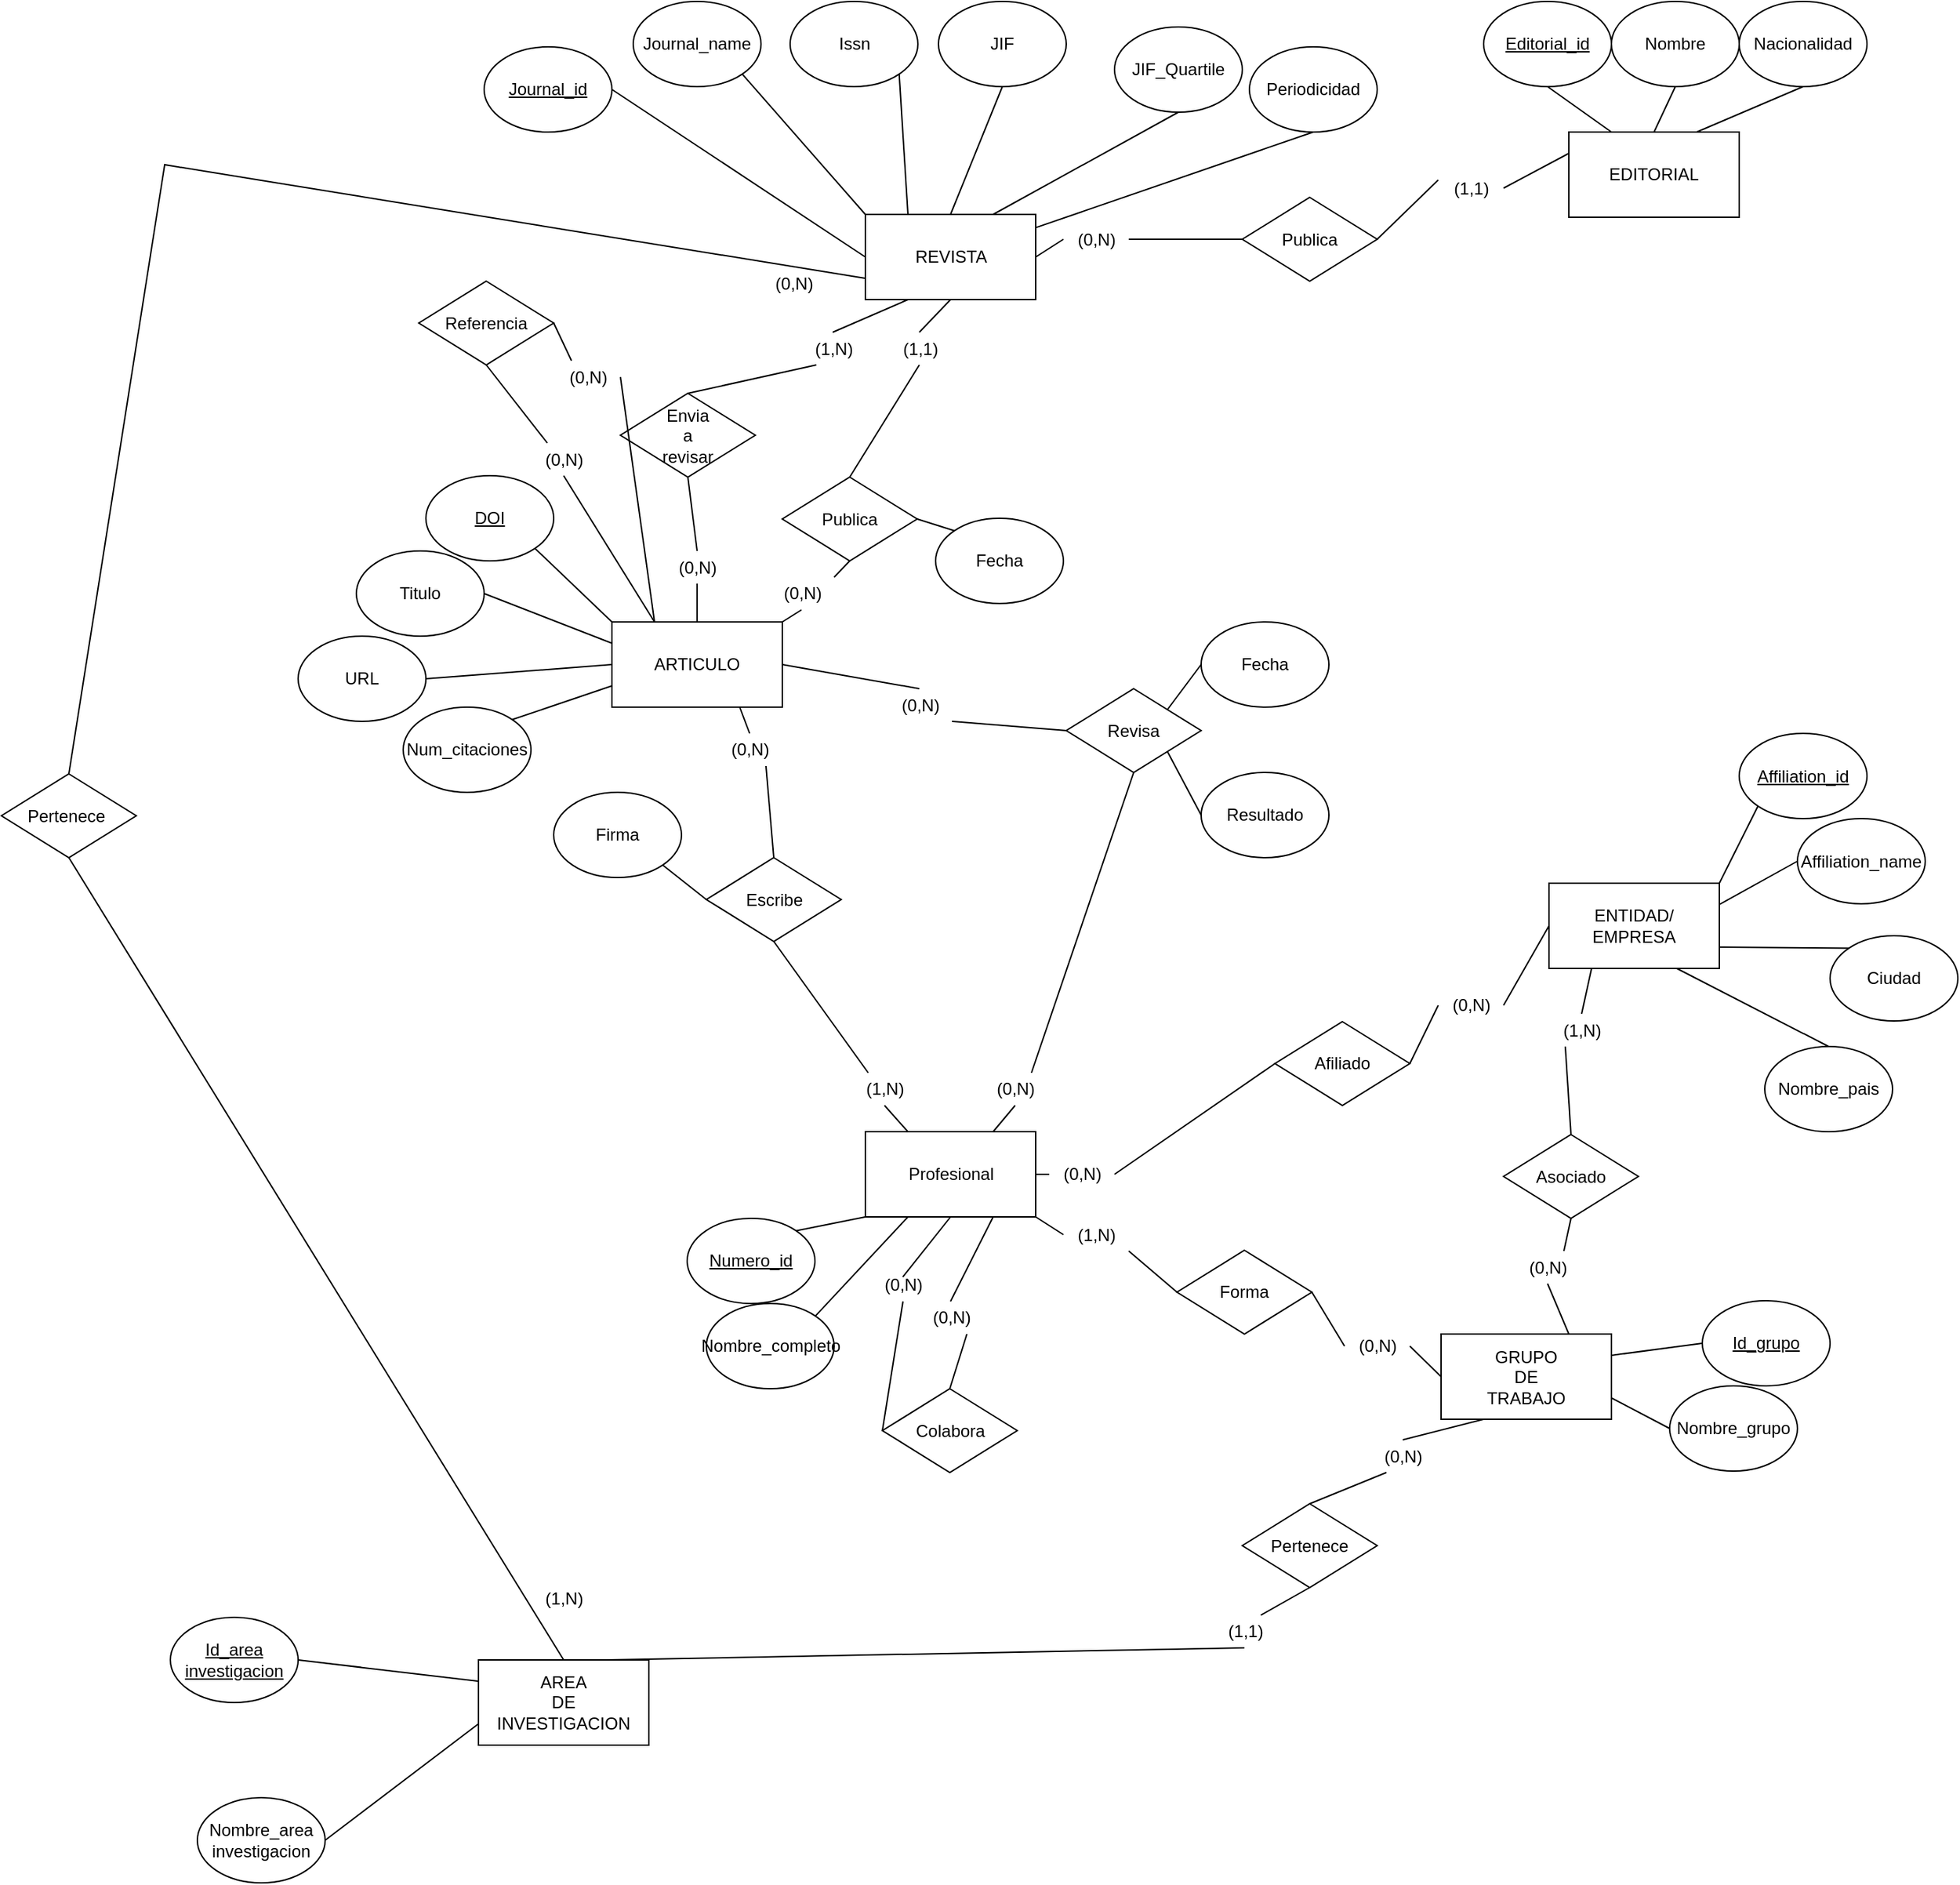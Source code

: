 <mxfile version="22.1.7" type="device">
  <diagram name="Página-1" id="7NlkLsYGBmGEVTcJpNuT">
    <mxGraphModel dx="3212" dy="530" grid="1" gridSize="23" guides="1" tooltips="1" connect="1" arrows="1" fold="1" page="1" pageScale="1" pageWidth="1654" pageHeight="2336" math="0" shadow="0">
      <root>
        <mxCell id="0" />
        <mxCell id="1" parent="0" />
        <mxCell id="UdZALFYiDm3CSpTtc3wn-1" value="EDITORIAL" style="rounded=0;whiteSpace=wrap;html=1;" parent="1" vertex="1">
          <mxGeometry x="621" y="92" width="120" height="60" as="geometry" />
        </mxCell>
        <mxCell id="UdZALFYiDm3CSpTtc3wn-3" value="Nombre" style="ellipse;whiteSpace=wrap;html=1;" parent="1" vertex="1">
          <mxGeometry x="651" width="90" height="60" as="geometry" />
        </mxCell>
        <mxCell id="UdZALFYiDm3CSpTtc3wn-4" value="Nacionalidad" style="ellipse;whiteSpace=wrap;html=1;" parent="1" vertex="1">
          <mxGeometry x="741" width="90" height="60" as="geometry" />
        </mxCell>
        <mxCell id="UdZALFYiDm3CSpTtc3wn-5" value="REVISTA" style="rounded=0;whiteSpace=wrap;html=1;" parent="1" vertex="1">
          <mxGeometry x="125.5" y="150" width="120" height="60" as="geometry" />
        </mxCell>
        <mxCell id="UdZALFYiDm3CSpTtc3wn-7" value="&lt;u&gt;Journal_id&lt;/u&gt;" style="ellipse;whiteSpace=wrap;html=1;" parent="1" vertex="1">
          <mxGeometry x="-143" y="32" width="90" height="60" as="geometry" />
        </mxCell>
        <mxCell id="UdZALFYiDm3CSpTtc3wn-9" value="Editorial_id" style="ellipse;whiteSpace=wrap;html=1;fontStyle=4" parent="1" vertex="1">
          <mxGeometry x="561" width="90" height="60" as="geometry" />
        </mxCell>
        <mxCell id="UdZALFYiDm3CSpTtc3wn-13" value="Journal_name" style="ellipse;whiteSpace=wrap;html=1;" parent="1" vertex="1">
          <mxGeometry x="-38" width="90" height="60" as="geometry" />
        </mxCell>
        <mxCell id="UdZALFYiDm3CSpTtc3wn-14" value="Issn" style="ellipse;whiteSpace=wrap;html=1;" parent="1" vertex="1">
          <mxGeometry x="72.5" width="90" height="60" as="geometry" />
        </mxCell>
        <mxCell id="UdZALFYiDm3CSpTtc3wn-15" value="JIF" style="ellipse;whiteSpace=wrap;html=1;" parent="1" vertex="1">
          <mxGeometry x="177" width="90" height="60" as="geometry" />
        </mxCell>
        <mxCell id="UdZALFYiDm3CSpTtc3wn-19" value="JIF_Quartile" style="ellipse;whiteSpace=wrap;html=1;" parent="1" vertex="1">
          <mxGeometry x="301" y="18" width="90" height="60" as="geometry" />
        </mxCell>
        <mxCell id="UdZALFYiDm3CSpTtc3wn-24" value="Profesional" style="rounded=0;whiteSpace=wrap;html=1;" parent="1" vertex="1">
          <mxGeometry x="125.5" y="796" width="120" height="60" as="geometry" />
        </mxCell>
        <mxCell id="UdZALFYiDm3CSpTtc3wn-25" value="&lt;u&gt;Numero_id&lt;/u&gt;" style="ellipse;whiteSpace=wrap;html=1;" parent="1" vertex="1">
          <mxGeometry y="857" width="90" height="60" as="geometry" />
        </mxCell>
        <mxCell id="UdZALFYiDm3CSpTtc3wn-26" value="Nombre_completo" style="ellipse;whiteSpace=wrap;html=1;" parent="1" vertex="1">
          <mxGeometry x="13.5" y="917" width="90" height="60" as="geometry" />
        </mxCell>
        <mxCell id="UdZALFYiDm3CSpTtc3wn-29" value="Envia&lt;br&gt;a&lt;br&gt;revisar" style="rhombus;whiteSpace=wrap;html=1;" parent="1" vertex="1">
          <mxGeometry x="-47" y="276" width="95" height="59" as="geometry" />
        </mxCell>
        <mxCell id="UdZALFYiDm3CSpTtc3wn-32" value="Revisa" style="rhombus;whiteSpace=wrap;html=1;" parent="1" vertex="1">
          <mxGeometry x="267" y="484" width="95" height="59" as="geometry" />
        </mxCell>
        <mxCell id="UdZALFYiDm3CSpTtc3wn-51" value="" style="endArrow=none;html=1;rounded=0;entryX=0;entryY=0.5;entryDx=0;entryDy=0;exitX=1;exitY=0.5;exitDx=0;exitDy=0;" parent="1" source="UdZALFYiDm3CSpTtc3wn-7" target="UdZALFYiDm3CSpTtc3wn-5" edge="1">
          <mxGeometry width="50" height="50" relative="1" as="geometry">
            <mxPoint x="391" y="257" as="sourcePoint" />
            <mxPoint x="441" y="207" as="targetPoint" />
          </mxGeometry>
        </mxCell>
        <mxCell id="UdZALFYiDm3CSpTtc3wn-52" value="" style="endArrow=none;html=1;rounded=0;entryX=0;entryY=0;entryDx=0;entryDy=0;exitX=1;exitY=1;exitDx=0;exitDy=0;" parent="1" source="UdZALFYiDm3CSpTtc3wn-13" target="UdZALFYiDm3CSpTtc3wn-5" edge="1">
          <mxGeometry width="50" height="50" relative="1" as="geometry">
            <mxPoint x="391" y="257" as="sourcePoint" />
            <mxPoint x="441" y="207" as="targetPoint" />
          </mxGeometry>
        </mxCell>
        <mxCell id="UdZALFYiDm3CSpTtc3wn-53" value="" style="endArrow=none;html=1;rounded=0;entryX=0.25;entryY=0;entryDx=0;entryDy=0;exitX=1;exitY=1;exitDx=0;exitDy=0;" parent="1" source="UdZALFYiDm3CSpTtc3wn-14" target="UdZALFYiDm3CSpTtc3wn-5" edge="1">
          <mxGeometry width="50" height="50" relative="1" as="geometry">
            <mxPoint x="391" y="257" as="sourcePoint" />
            <mxPoint x="441" y="207" as="targetPoint" />
          </mxGeometry>
        </mxCell>
        <mxCell id="UdZALFYiDm3CSpTtc3wn-54" value="" style="endArrow=none;html=1;rounded=0;entryX=0.5;entryY=0;entryDx=0;entryDy=0;exitX=0.5;exitY=1;exitDx=0;exitDy=0;" parent="1" source="UdZALFYiDm3CSpTtc3wn-15" target="UdZALFYiDm3CSpTtc3wn-5" edge="1">
          <mxGeometry width="50" height="50" relative="1" as="geometry">
            <mxPoint x="391" y="257" as="sourcePoint" />
            <mxPoint x="441" y="207" as="targetPoint" />
          </mxGeometry>
        </mxCell>
        <mxCell id="UdZALFYiDm3CSpTtc3wn-55" value="" style="endArrow=none;html=1;rounded=0;entryX=0.75;entryY=0;entryDx=0;entryDy=0;exitX=0.5;exitY=1;exitDx=0;exitDy=0;" parent="1" source="UdZALFYiDm3CSpTtc3wn-19" target="UdZALFYiDm3CSpTtc3wn-5" edge="1">
          <mxGeometry width="50" height="50" relative="1" as="geometry">
            <mxPoint x="391" y="257" as="sourcePoint" />
            <mxPoint x="441" y="207" as="targetPoint" />
          </mxGeometry>
        </mxCell>
        <mxCell id="UdZALFYiDm3CSpTtc3wn-60" value="" style="endArrow=none;html=1;rounded=0;entryX=0.25;entryY=0;entryDx=0;entryDy=0;exitX=0.5;exitY=1;exitDx=0;exitDy=0;" parent="1" source="UdZALFYiDm3CSpTtc3wn-9" target="UdZALFYiDm3CSpTtc3wn-1" edge="1">
          <mxGeometry width="50" height="50" relative="1" as="geometry">
            <mxPoint x="391" y="165" as="sourcePoint" />
            <mxPoint x="441" y="115" as="targetPoint" />
          </mxGeometry>
        </mxCell>
        <mxCell id="UdZALFYiDm3CSpTtc3wn-61" value="" style="endArrow=none;html=1;rounded=0;entryX=0.5;entryY=0;entryDx=0;entryDy=0;exitX=0.5;exitY=1;exitDx=0;exitDy=0;" parent="1" source="UdZALFYiDm3CSpTtc3wn-3" target="UdZALFYiDm3CSpTtc3wn-1" edge="1">
          <mxGeometry width="50" height="50" relative="1" as="geometry">
            <mxPoint x="391" y="165" as="sourcePoint" />
            <mxPoint x="441" y="115" as="targetPoint" />
          </mxGeometry>
        </mxCell>
        <mxCell id="UdZALFYiDm3CSpTtc3wn-62" value="" style="endArrow=none;html=1;rounded=0;exitX=0.75;exitY=0;exitDx=0;exitDy=0;entryX=0.5;entryY=1;entryDx=0;entryDy=0;" parent="1" source="UdZALFYiDm3CSpTtc3wn-1" target="UdZALFYiDm3CSpTtc3wn-4" edge="1">
          <mxGeometry width="50" height="50" relative="1" as="geometry">
            <mxPoint x="391" y="165" as="sourcePoint" />
            <mxPoint x="441" y="115" as="targetPoint" />
          </mxGeometry>
        </mxCell>
        <mxCell id="UdZALFYiDm3CSpTtc3wn-63" value="Fecha" style="ellipse;whiteSpace=wrap;html=1;" parent="1" vertex="1">
          <mxGeometry x="362" y="437" width="90" height="60" as="geometry" />
        </mxCell>
        <mxCell id="qbTb_Z5Q4azCkF3Y9lIU-1" value="Publica" style="rhombus;whiteSpace=wrap;html=1;" parent="1" vertex="1">
          <mxGeometry x="391" y="138" width="95" height="59" as="geometry" />
        </mxCell>
        <mxCell id="qbTb_Z5Q4azCkF3Y9lIU-2" value="" style="endArrow=none;html=1;rounded=0;entryX=1;entryY=0.5;entryDx=0;entryDy=0;exitX=0;exitY=0.25;exitDx=0;exitDy=0;" parent="1" source="qbTb_Z5Q4azCkF3Y9lIU-6" target="qbTb_Z5Q4azCkF3Y9lIU-1" edge="1">
          <mxGeometry width="50" height="50" relative="1" as="geometry">
            <mxPoint x="552" y="326" as="sourcePoint" />
            <mxPoint x="602" y="276" as="targetPoint" />
          </mxGeometry>
        </mxCell>
        <mxCell id="qbTb_Z5Q4azCkF3Y9lIU-3" value="" style="endArrow=none;html=1;rounded=0;entryX=1;entryY=0.5;entryDx=0;entryDy=0;exitX=0;exitY=0.5;exitDx=0;exitDy=0;" parent="1" source="qbTb_Z5Q4azCkF3Y9lIU-7" target="UdZALFYiDm3CSpTtc3wn-5" edge="1">
          <mxGeometry width="50" height="50" relative="1" as="geometry">
            <mxPoint x="552" y="326" as="sourcePoint" />
            <mxPoint x="602" y="276" as="targetPoint" />
          </mxGeometry>
        </mxCell>
        <mxCell id="qbTb_Z5Q4azCkF3Y9lIU-4" value="Periodicidad" style="ellipse;whiteSpace=wrap;html=1;" parent="1" vertex="1">
          <mxGeometry x="396" y="32" width="90" height="60" as="geometry" />
        </mxCell>
        <mxCell id="qbTb_Z5Q4azCkF3Y9lIU-5" value="" style="endArrow=none;html=1;rounded=0;exitX=0.5;exitY=1;exitDx=0;exitDy=0;" parent="1" source="qbTb_Z5Q4azCkF3Y9lIU-4" target="UdZALFYiDm3CSpTtc3wn-5" edge="1">
          <mxGeometry width="50" height="50" relative="1" as="geometry">
            <mxPoint x="552" y="326" as="sourcePoint" />
            <mxPoint x="602" y="276" as="targetPoint" />
          </mxGeometry>
        </mxCell>
        <mxCell id="qbTb_Z5Q4azCkF3Y9lIU-8" value="" style="endArrow=none;html=1;rounded=0;entryX=1;entryY=0;entryDx=0;entryDy=0;exitX=0;exitY=0.5;exitDx=0;exitDy=0;" parent="1" source="UdZALFYiDm3CSpTtc3wn-63" target="UdZALFYiDm3CSpTtc3wn-32" edge="1">
          <mxGeometry width="50" height="50" relative="1" as="geometry">
            <mxPoint x="552" y="326" as="sourcePoint" />
            <mxPoint x="602" y="276" as="targetPoint" />
          </mxGeometry>
        </mxCell>
        <mxCell id="qbTb_Z5Q4azCkF3Y9lIU-9" value="Resultado" style="ellipse;whiteSpace=wrap;html=1;" parent="1" vertex="1">
          <mxGeometry x="362" y="543" width="90" height="60" as="geometry" />
        </mxCell>
        <mxCell id="qbTb_Z5Q4azCkF3Y9lIU-10" value="" style="endArrow=none;html=1;rounded=0;entryX=1;entryY=1;entryDx=0;entryDy=0;exitX=0;exitY=0.5;exitDx=0;exitDy=0;" parent="1" source="qbTb_Z5Q4azCkF3Y9lIU-9" target="UdZALFYiDm3CSpTtc3wn-32" edge="1">
          <mxGeometry width="50" height="50" relative="1" as="geometry">
            <mxPoint x="552" y="326" as="sourcePoint" />
            <mxPoint x="602" y="276" as="targetPoint" />
          </mxGeometry>
        </mxCell>
        <mxCell id="qbTb_Z5Q4azCkF3Y9lIU-11" value="ENTIDAD/&lt;br&gt;EMPRESA" style="rounded=0;whiteSpace=wrap;html=1;" parent="1" vertex="1">
          <mxGeometry x="607" y="621" width="120" height="60" as="geometry" />
        </mxCell>
        <mxCell id="qbTb_Z5Q4azCkF3Y9lIU-12" value="Afiliado" style="rhombus;whiteSpace=wrap;html=1;" parent="1" vertex="1">
          <mxGeometry x="414" y="718.5" width="95" height="59" as="geometry" />
        </mxCell>
        <mxCell id="qbTb_Z5Q4azCkF3Y9lIU-17" value="&lt;u&gt;Affiliation_id&lt;/u&gt;" style="ellipse;whiteSpace=wrap;html=1;" parent="1" vertex="1">
          <mxGeometry x="741" y="515.5" width="90" height="60" as="geometry" />
        </mxCell>
        <mxCell id="qbTb_Z5Q4azCkF3Y9lIU-18" value="Affiliation_name" style="ellipse;whiteSpace=wrap;html=1;" parent="1" vertex="1">
          <mxGeometry x="782" y="575.5" width="90" height="60" as="geometry" />
        </mxCell>
        <mxCell id="qbTb_Z5Q4azCkF3Y9lIU-19" value="Ciudad" style="ellipse;whiteSpace=wrap;html=1;" parent="1" vertex="1">
          <mxGeometry x="805" y="658" width="90" height="60" as="geometry" />
        </mxCell>
        <mxCell id="qbTb_Z5Q4azCkF3Y9lIU-20" value="Nombre_pais" style="ellipse;whiteSpace=wrap;html=1;" parent="1" vertex="1">
          <mxGeometry x="759" y="736" width="90" height="60" as="geometry" />
        </mxCell>
        <mxCell id="qbTb_Z5Q4azCkF3Y9lIU-25" value="" style="endArrow=none;html=1;rounded=0;entryX=0;entryY=1;entryDx=0;entryDy=0;exitX=1;exitY=0;exitDx=0;exitDy=0;" parent="1" source="qbTb_Z5Q4azCkF3Y9lIU-11" target="qbTb_Z5Q4azCkF3Y9lIU-17" edge="1">
          <mxGeometry width="50" height="50" relative="1" as="geometry">
            <mxPoint x="552" y="717" as="sourcePoint" />
            <mxPoint x="602" y="667" as="targetPoint" />
          </mxGeometry>
        </mxCell>
        <mxCell id="qbTb_Z5Q4azCkF3Y9lIU-26" value="" style="endArrow=none;html=1;rounded=0;entryX=0;entryY=0.5;entryDx=0;entryDy=0;exitX=1;exitY=0.25;exitDx=0;exitDy=0;" parent="1" source="qbTb_Z5Q4azCkF3Y9lIU-11" target="qbTb_Z5Q4azCkF3Y9lIU-18" edge="1">
          <mxGeometry width="50" height="50" relative="1" as="geometry">
            <mxPoint x="552" y="717" as="sourcePoint" />
            <mxPoint x="602" y="667" as="targetPoint" />
          </mxGeometry>
        </mxCell>
        <mxCell id="qbTb_Z5Q4azCkF3Y9lIU-27" value="" style="endArrow=none;html=1;rounded=0;entryX=0;entryY=0;entryDx=0;entryDy=0;exitX=1;exitY=0.75;exitDx=0;exitDy=0;" parent="1" source="qbTb_Z5Q4azCkF3Y9lIU-11" target="qbTb_Z5Q4azCkF3Y9lIU-19" edge="1">
          <mxGeometry width="50" height="50" relative="1" as="geometry">
            <mxPoint x="552" y="717" as="sourcePoint" />
            <mxPoint x="602" y="667" as="targetPoint" />
          </mxGeometry>
        </mxCell>
        <mxCell id="qbTb_Z5Q4azCkF3Y9lIU-28" value="" style="endArrow=none;html=1;rounded=0;entryX=0.5;entryY=0;entryDx=0;entryDy=0;exitX=0.75;exitY=1;exitDx=0;exitDy=0;" parent="1" source="qbTb_Z5Q4azCkF3Y9lIU-11" target="qbTb_Z5Q4azCkF3Y9lIU-20" edge="1">
          <mxGeometry width="50" height="50" relative="1" as="geometry">
            <mxPoint x="552" y="717" as="sourcePoint" />
            <mxPoint x="602" y="667" as="targetPoint" />
          </mxGeometry>
        </mxCell>
        <mxCell id="qbTb_Z5Q4azCkF3Y9lIU-29" value="" style="endArrow=none;html=1;rounded=0;entryX=1;entryY=0;entryDx=0;entryDy=0;exitX=0;exitY=1;exitDx=0;exitDy=0;" parent="1" source="UdZALFYiDm3CSpTtc3wn-24" target="UdZALFYiDm3CSpTtc3wn-25" edge="1">
          <mxGeometry width="50" height="50" relative="1" as="geometry">
            <mxPoint x="552" y="625" as="sourcePoint" />
            <mxPoint x="602" y="575" as="targetPoint" />
          </mxGeometry>
        </mxCell>
        <mxCell id="qbTb_Z5Q4azCkF3Y9lIU-30" value="" style="endArrow=none;html=1;rounded=0;entryX=1;entryY=0;entryDx=0;entryDy=0;exitX=0.25;exitY=1;exitDx=0;exitDy=0;" parent="1" source="UdZALFYiDm3CSpTtc3wn-24" target="UdZALFYiDm3CSpTtc3wn-26" edge="1">
          <mxGeometry width="50" height="50" relative="1" as="geometry">
            <mxPoint x="552" y="625" as="sourcePoint" />
            <mxPoint x="602" y="575" as="targetPoint" />
          </mxGeometry>
        </mxCell>
        <mxCell id="qbTb_Z5Q4azCkF3Y9lIU-32" value="" style="endArrow=none;html=1;rounded=0;entryX=1;entryY=0.5;entryDx=0;entryDy=0;exitX=0;exitY=0.5;exitDx=0;exitDy=0;" parent="1" source="qbTb_Z5Q4azCkF3Y9lIU-15" target="qbTb_Z5Q4azCkF3Y9lIU-12" edge="1">
          <mxGeometry width="50" height="50" relative="1" as="geometry">
            <mxPoint x="552" y="717" as="sourcePoint" />
            <mxPoint x="602" y="667" as="targetPoint" />
          </mxGeometry>
        </mxCell>
        <mxCell id="qbTb_Z5Q4azCkF3Y9lIU-33" value="ARTICULO" style="rounded=0;whiteSpace=wrap;html=1;" parent="1" vertex="1">
          <mxGeometry x="-53" y="437" width="120" height="60" as="geometry" />
        </mxCell>
        <mxCell id="qbTb_Z5Q4azCkF3Y9lIU-34" value="Escribe" style="rhombus;whiteSpace=wrap;html=1;" parent="1" vertex="1">
          <mxGeometry x="13.5" y="603" width="95" height="59" as="geometry" />
        </mxCell>
        <mxCell id="qbTb_Z5Q4azCkF3Y9lIU-35" value="" style="endArrow=none;html=1;rounded=0;entryX=0.5;entryY=1;entryDx=0;entryDy=0;exitX=0.25;exitY=0;exitDx=0;exitDy=0;" parent="1" source="qbTb_Z5Q4azCkF3Y9lIU-38" target="qbTb_Z5Q4azCkF3Y9lIU-34" edge="1">
          <mxGeometry width="50" height="50" relative="1" as="geometry">
            <mxPoint x="552" y="533" as="sourcePoint" />
            <mxPoint x="602" y="483" as="targetPoint" />
          </mxGeometry>
        </mxCell>
        <mxCell id="qbTb_Z5Q4azCkF3Y9lIU-36" value="" style="endArrow=none;html=1;rounded=0;entryX=0.5;entryY=0;entryDx=0;entryDy=0;exitX=0.75;exitY=1;exitDx=0;exitDy=0;" parent="1" source="qbTb_Z5Q4azCkF3Y9lIU-37" target="qbTb_Z5Q4azCkF3Y9lIU-34" edge="1">
          <mxGeometry width="50" height="50" relative="1" as="geometry">
            <mxPoint x="184" y="552" as="sourcePoint" />
            <mxPoint x="602" y="483" as="targetPoint" />
          </mxGeometry>
        </mxCell>
        <mxCell id="qbTb_Z5Q4azCkF3Y9lIU-39" value="Firma" style="ellipse;whiteSpace=wrap;html=1;" parent="1" vertex="1">
          <mxGeometry x="-94" y="557" width="90" height="60" as="geometry" />
        </mxCell>
        <mxCell id="qbTb_Z5Q4azCkF3Y9lIU-41" value="" style="endArrow=none;html=1;rounded=0;entryX=0;entryY=0.5;entryDx=0;entryDy=0;exitX=1;exitY=1;exitDx=0;exitDy=0;" parent="1" source="qbTb_Z5Q4azCkF3Y9lIU-46" target="UdZALFYiDm3CSpTtc3wn-32" edge="1">
          <mxGeometry width="50" height="50" relative="1" as="geometry">
            <mxPoint x="391" y="510" as="sourcePoint" />
            <mxPoint x="441" y="460" as="targetPoint" />
          </mxGeometry>
        </mxCell>
        <mxCell id="qbTb_Z5Q4azCkF3Y9lIU-42" value="" style="endArrow=none;html=1;rounded=0;entryX=0.5;entryY=1;entryDx=0;entryDy=0;exitX=0.75;exitY=0;exitDx=0;exitDy=0;" parent="1" source="qbTb_Z5Q4azCkF3Y9lIU-45" target="UdZALFYiDm3CSpTtc3wn-32" edge="1">
          <mxGeometry width="50" height="50" relative="1" as="geometry">
            <mxPoint x="391" y="625" as="sourcePoint" />
            <mxPoint x="441" y="575" as="targetPoint" />
          </mxGeometry>
        </mxCell>
        <mxCell id="qbTb_Z5Q4azCkF3Y9lIU-43" value="" style="endArrow=none;html=1;rounded=0;entryX=0.5;entryY=0;entryDx=0;entryDy=0;exitX=0.5;exitY=1;exitDx=0;exitDy=0;" parent="1" source="qbTb_Z5Q4azCkF3Y9lIU-48" target="qbTb_Z5Q4azCkF3Y9lIU-33" edge="1">
          <mxGeometry width="50" height="50" relative="1" as="geometry">
            <mxPoint x="391" y="418" as="sourcePoint" />
            <mxPoint x="92" y="414" as="targetPoint" />
          </mxGeometry>
        </mxCell>
        <mxCell id="qbTb_Z5Q4azCkF3Y9lIU-44" value="" style="endArrow=none;html=1;rounded=0;entryX=0.5;entryY=0;entryDx=0;entryDy=0;exitX=0.25;exitY=1;exitDx=0;exitDy=0;" parent="1" source="qbTb_Z5Q4azCkF3Y9lIU-47" target="UdZALFYiDm3CSpTtc3wn-29" edge="1">
          <mxGeometry width="50" height="50" relative="1" as="geometry">
            <mxPoint x="391" y="418" as="sourcePoint" />
            <mxPoint x="441" y="368" as="targetPoint" />
          </mxGeometry>
        </mxCell>
        <mxCell id="qbTb_Z5Q4azCkF3Y9lIU-49" value="&lt;u&gt;DOI&lt;/u&gt;" style="ellipse;whiteSpace=wrap;html=1;" parent="1" vertex="1">
          <mxGeometry x="-184" y="334" width="90" height="60" as="geometry" />
        </mxCell>
        <mxCell id="qbTb_Z5Q4azCkF3Y9lIU-50" value="Titulo" style="ellipse;whiteSpace=wrap;html=1;" parent="1" vertex="1">
          <mxGeometry x="-233" y="387" width="90" height="60" as="geometry" />
        </mxCell>
        <mxCell id="qbTb_Z5Q4azCkF3Y9lIU-52" value="URL" style="ellipse;whiteSpace=wrap;html=1;" parent="1" vertex="1">
          <mxGeometry x="-274" y="447" width="90" height="60" as="geometry" />
        </mxCell>
        <mxCell id="qbTb_Z5Q4azCkF3Y9lIU-53" value="Num_citaciones" style="ellipse;whiteSpace=wrap;html=1;" parent="1" vertex="1">
          <mxGeometry x="-200" y="497" width="90" height="60" as="geometry" />
        </mxCell>
        <mxCell id="qbTb_Z5Q4azCkF3Y9lIU-57" value="" style="endArrow=none;html=1;rounded=0;entryX=1;entryY=0.5;entryDx=0;entryDy=0;exitX=0;exitY=0.5;exitDx=0;exitDy=0;" parent="1" source="qbTb_Z5Q4azCkF3Y9lIU-33" target="qbTb_Z5Q4azCkF3Y9lIU-52" edge="1">
          <mxGeometry width="50" height="50" relative="1" as="geometry">
            <mxPoint x="391" y="418" as="sourcePoint" />
            <mxPoint x="441" y="368" as="targetPoint" />
          </mxGeometry>
        </mxCell>
        <mxCell id="qbTb_Z5Q4azCkF3Y9lIU-58" value="" style="endArrow=none;html=1;rounded=0;entryX=1;entryY=0;entryDx=0;entryDy=0;exitX=0;exitY=0.75;exitDx=0;exitDy=0;" parent="1" source="qbTb_Z5Q4azCkF3Y9lIU-33" target="qbTb_Z5Q4azCkF3Y9lIU-53" edge="1">
          <mxGeometry width="50" height="50" relative="1" as="geometry">
            <mxPoint x="391" y="418" as="sourcePoint" />
            <mxPoint x="441" y="368" as="targetPoint" />
          </mxGeometry>
        </mxCell>
        <mxCell id="qbTb_Z5Q4azCkF3Y9lIU-59" value="Publica" style="rhombus;whiteSpace=wrap;html=1;" parent="1" vertex="1">
          <mxGeometry x="67" y="335" width="95" height="59" as="geometry" />
        </mxCell>
        <mxCell id="qbTb_Z5Q4azCkF3Y9lIU-60" value="" style="endArrow=none;html=1;rounded=0;entryX=0.5;entryY=1;entryDx=0;entryDy=0;exitX=1;exitY=0;exitDx=0;exitDy=0;" parent="1" source="qbTb_Z5Q4azCkF3Y9lIU-63" target="qbTb_Z5Q4azCkF3Y9lIU-59" edge="1">
          <mxGeometry width="50" height="50" relative="1" as="geometry">
            <mxPoint x="391" y="418" as="sourcePoint" />
            <mxPoint x="441" y="368" as="targetPoint" />
          </mxGeometry>
        </mxCell>
        <mxCell id="qbTb_Z5Q4azCkF3Y9lIU-61" value="" style="endArrow=none;html=1;rounded=0;entryX=0.5;entryY=1;entryDx=0;entryDy=0;exitX=0.5;exitY=0;exitDx=0;exitDy=0;" parent="1" source="qbTb_Z5Q4azCkF3Y9lIU-62" target="UdZALFYiDm3CSpTtc3wn-5" edge="1">
          <mxGeometry width="50" height="50" relative="1" as="geometry">
            <mxPoint x="391" y="418" as="sourcePoint" />
            <mxPoint x="441" y="368" as="targetPoint" />
          </mxGeometry>
        </mxCell>
        <mxCell id="qbTb_Z5Q4azCkF3Y9lIU-64" value="Fecha" style="ellipse;whiteSpace=wrap;html=1;" parent="1" vertex="1">
          <mxGeometry x="175" y="364" width="90" height="60" as="geometry" />
        </mxCell>
        <mxCell id="qbTb_Z5Q4azCkF3Y9lIU-65" value="" style="endArrow=none;html=1;rounded=0;entryX=1;entryY=0.5;entryDx=0;entryDy=0;exitX=0;exitY=0;exitDx=0;exitDy=0;" parent="1" source="qbTb_Z5Q4azCkF3Y9lIU-64" target="qbTb_Z5Q4azCkF3Y9lIU-59" edge="1">
          <mxGeometry width="50" height="50" relative="1" as="geometry">
            <mxPoint x="391" y="418" as="sourcePoint" />
            <mxPoint x="441" y="368" as="targetPoint" />
          </mxGeometry>
        </mxCell>
        <mxCell id="qbTb_Z5Q4azCkF3Y9lIU-66" value="" style="endArrow=none;html=1;rounded=0;entryX=1;entryY=1;entryDx=0;entryDy=0;exitX=0;exitY=0;exitDx=0;exitDy=0;" parent="1" source="qbTb_Z5Q4azCkF3Y9lIU-33" target="qbTb_Z5Q4azCkF3Y9lIU-49" edge="1">
          <mxGeometry width="50" height="50" relative="1" as="geometry">
            <mxPoint x="391" y="326" as="sourcePoint" />
            <mxPoint x="441" y="276" as="targetPoint" />
          </mxGeometry>
        </mxCell>
        <mxCell id="qbTb_Z5Q4azCkF3Y9lIU-67" value="" style="endArrow=none;html=1;rounded=0;entryX=1;entryY=0.5;entryDx=0;entryDy=0;exitX=0;exitY=0.25;exitDx=0;exitDy=0;" parent="1" source="qbTb_Z5Q4azCkF3Y9lIU-33" target="qbTb_Z5Q4azCkF3Y9lIU-50" edge="1">
          <mxGeometry width="50" height="50" relative="1" as="geometry">
            <mxPoint x="391" y="326" as="sourcePoint" />
            <mxPoint x="441" y="276" as="targetPoint" />
          </mxGeometry>
        </mxCell>
        <mxCell id="DOJaYLosJWxHXdzx3SXl-17" value="Colabora" style="rhombus;whiteSpace=wrap;html=1;" parent="1" vertex="1">
          <mxGeometry x="137.5" y="977" width="95" height="59" as="geometry" />
        </mxCell>
        <mxCell id="DOJaYLosJWxHXdzx3SXl-18" value="" style="endArrow=none;html=1;rounded=0;exitX=0.497;exitY=0.253;exitDx=0;exitDy=0;entryX=0.5;entryY=1;entryDx=0;entryDy=0;exitPerimeter=0;" parent="1" source="DOJaYLosJWxHXdzx3SXl-25" target="UdZALFYiDm3CSpTtc3wn-24" edge="1">
          <mxGeometry width="50" height="50" relative="1" as="geometry">
            <mxPoint x="345" y="878" as="sourcePoint" />
            <mxPoint x="395" y="828" as="targetPoint" />
          </mxGeometry>
        </mxCell>
        <mxCell id="DOJaYLosJWxHXdzx3SXl-19" value="" style="endArrow=none;html=1;rounded=0;entryX=0.75;entryY=1;entryDx=0;entryDy=0;exitX=0.5;exitY=0;exitDx=0;exitDy=0;" parent="1" source="DOJaYLosJWxHXdzx3SXl-23" target="UdZALFYiDm3CSpTtc3wn-24" edge="1">
          <mxGeometry width="50" height="50" relative="1" as="geometry">
            <mxPoint x="345" y="878" as="sourcePoint" />
            <mxPoint x="395" y="828" as="targetPoint" />
          </mxGeometry>
        </mxCell>
        <mxCell id="DOJaYLosJWxHXdzx3SXl-22" value="" style="endArrow=none;html=1;rounded=0;exitX=0;exitY=0.5;exitDx=0;exitDy=0;entryX=1;entryY=0.5;entryDx=0;entryDy=0;" parent="1" source="qbTb_Z5Q4azCkF3Y9lIU-16" target="UdZALFYiDm3CSpTtc3wn-24" edge="1">
          <mxGeometry width="50" height="50" relative="1" as="geometry">
            <mxPoint x="345" y="832" as="sourcePoint" />
            <mxPoint x="395" y="782" as="targetPoint" />
          </mxGeometry>
        </mxCell>
        <mxCell id="DOJaYLosJWxHXdzx3SXl-24" value="" style="endArrow=none;html=1;rounded=0;entryX=0.75;entryY=1;entryDx=0;entryDy=0;exitX=0.5;exitY=0;exitDx=0;exitDy=0;" parent="1" source="DOJaYLosJWxHXdzx3SXl-17" target="DOJaYLosJWxHXdzx3SXl-23" edge="1">
          <mxGeometry width="50" height="50" relative="1" as="geometry">
            <mxPoint x="315" y="958" as="sourcePoint" />
            <mxPoint x="216" y="856" as="targetPoint" />
          </mxGeometry>
        </mxCell>
        <mxCell id="DOJaYLosJWxHXdzx3SXl-23" value="(0,N)" style="text;html=1;align=center;verticalAlign=middle;resizable=0;points=[];autosize=1;strokeColor=none;fillColor=none;" parent="1" vertex="1">
          <mxGeometry x="162.5" y="915.5" width="46" height="23" as="geometry" />
        </mxCell>
        <mxCell id="DOJaYLosJWxHXdzx3SXl-26" value="" style="endArrow=none;html=1;rounded=0;exitX=0;exitY=0.5;exitDx=0;exitDy=0;entryX=0.5;entryY=1;entryDx=0;entryDy=0;" parent="1" source="DOJaYLosJWxHXdzx3SXl-17" target="DOJaYLosJWxHXdzx3SXl-25" edge="1">
          <mxGeometry width="50" height="50" relative="1" as="geometry">
            <mxPoint x="267" y="987" as="sourcePoint" />
            <mxPoint x="186" y="856" as="targetPoint" />
          </mxGeometry>
        </mxCell>
        <mxCell id="DOJaYLosJWxHXdzx3SXl-25" value="(0,N)" style="text;html=1;align=center;verticalAlign=middle;resizable=0;points=[];autosize=1;strokeColor=none;fillColor=none;" parent="1" vertex="1">
          <mxGeometry x="129" y="892.5" width="46" height="23" as="geometry" />
        </mxCell>
        <mxCell id="DOJaYLosJWxHXdzx3SXl-27" value="" style="endArrow=none;html=1;rounded=0;exitX=0;exitY=0.5;exitDx=0;exitDy=0;entryX=1;entryY=0.5;entryDx=0;entryDy=0;" parent="1" source="qbTb_Z5Q4azCkF3Y9lIU-12" target="qbTb_Z5Q4azCkF3Y9lIU-16" edge="1">
          <mxGeometry width="50" height="50" relative="1" as="geometry">
            <mxPoint x="414" y="827" as="sourcePoint" />
            <mxPoint x="246" y="826" as="targetPoint" />
          </mxGeometry>
        </mxCell>
        <mxCell id="qbTb_Z5Q4azCkF3Y9lIU-16" value="(0,N)" style="text;html=1;align=center;verticalAlign=middle;resizable=0;points=[];autosize=1;strokeColor=none;fillColor=none;" parent="1" vertex="1">
          <mxGeometry x="255" y="814.5" width="46" height="23" as="geometry" />
        </mxCell>
        <mxCell id="DOJaYLosJWxHXdzx3SXl-28" value="" style="endArrow=none;html=1;rounded=0;entryX=1;entryY=0.5;entryDx=0;entryDy=0;exitX=0;exitY=0.5;exitDx=0;exitDy=0;" parent="1" source="qbTb_Z5Q4azCkF3Y9lIU-11" target="qbTb_Z5Q4azCkF3Y9lIU-15" edge="1">
          <mxGeometry width="50" height="50" relative="1" as="geometry">
            <mxPoint x="636" y="826" as="sourcePoint" />
            <mxPoint x="509" y="827" as="targetPoint" />
          </mxGeometry>
        </mxCell>
        <mxCell id="qbTb_Z5Q4azCkF3Y9lIU-15" value="(0,N)" style="text;html=1;align=center;verticalAlign=middle;resizable=0;points=[];autosize=1;strokeColor=none;fillColor=none;" parent="1" vertex="1">
          <mxGeometry x="529" y="695.5" width="46" height="23" as="geometry" />
        </mxCell>
        <mxCell id="DOJaYLosJWxHXdzx3SXl-29" value="" style="endArrow=none;html=1;rounded=0;entryX=0.5;entryY=1;entryDx=0;entryDy=0;exitX=0.75;exitY=0;exitDx=0;exitDy=0;" parent="1" source="UdZALFYiDm3CSpTtc3wn-24" target="qbTb_Z5Q4azCkF3Y9lIU-45" edge="1">
          <mxGeometry width="50" height="50" relative="1" as="geometry">
            <mxPoint x="216" y="796" as="sourcePoint" />
            <mxPoint x="315" y="543" as="targetPoint" />
          </mxGeometry>
        </mxCell>
        <mxCell id="qbTb_Z5Q4azCkF3Y9lIU-45" value="(0,N)" style="text;html=1;align=center;verticalAlign=middle;resizable=0;points=[];autosize=1;strokeColor=none;fillColor=none;" parent="1" vertex="1">
          <mxGeometry x="208" y="754.5" width="46" height="23" as="geometry" />
        </mxCell>
        <mxCell id="DOJaYLosJWxHXdzx3SXl-30" value="" style="endArrow=none;html=1;rounded=0;entryX=0.5;entryY=1;entryDx=0;entryDy=0;exitX=0.25;exitY=0;exitDx=0;exitDy=0;" parent="1" source="UdZALFYiDm3CSpTtc3wn-24" target="qbTb_Z5Q4azCkF3Y9lIU-38" edge="1">
          <mxGeometry width="50" height="50" relative="1" as="geometry">
            <mxPoint x="156" y="796" as="sourcePoint" />
            <mxPoint x="61" y="662" as="targetPoint" />
          </mxGeometry>
        </mxCell>
        <mxCell id="qbTb_Z5Q4azCkF3Y9lIU-38" value="(1,N)" style="text;html=1;align=center;verticalAlign=middle;resizable=0;points=[];autosize=1;strokeColor=none;fillColor=none;" parent="1" vertex="1">
          <mxGeometry x="116" y="754.5" width="46" height="23" as="geometry" />
        </mxCell>
        <mxCell id="DOJaYLosJWxHXdzx3SXl-35" value="" style="endArrow=none;html=1;rounded=0;entryX=0.5;entryY=0;entryDx=0;entryDy=0;exitX=0.75;exitY=1;exitDx=0;exitDy=0;" parent="1" source="qbTb_Z5Q4azCkF3Y9lIU-33" target="qbTb_Z5Q4azCkF3Y9lIU-37" edge="1">
          <mxGeometry width="50" height="50" relative="1" as="geometry">
            <mxPoint x="37" y="497" as="sourcePoint" />
            <mxPoint x="61" y="603" as="targetPoint" />
          </mxGeometry>
        </mxCell>
        <mxCell id="qbTb_Z5Q4azCkF3Y9lIU-37" value="(0,N)" style="text;html=1;align=center;verticalAlign=middle;resizable=0;points=[];autosize=1;strokeColor=none;fillColor=none;" parent="1" vertex="1">
          <mxGeometry x="21" y="515.5" width="46" height="23" as="geometry" />
        </mxCell>
        <mxCell id="DOJaYLosJWxHXdzx3SXl-36" value="" style="endArrow=none;html=1;rounded=0;entryX=0.5;entryY=1;entryDx=0;entryDy=0;exitX=1;exitY=0;exitDx=0;exitDy=0;" parent="1" source="qbTb_Z5Q4azCkF3Y9lIU-33" target="qbTb_Z5Q4azCkF3Y9lIU-63" edge="1">
          <mxGeometry width="50" height="50" relative="1" as="geometry">
            <mxPoint x="67" y="437" as="sourcePoint" />
            <mxPoint x="115" y="394" as="targetPoint" />
          </mxGeometry>
        </mxCell>
        <mxCell id="qbTb_Z5Q4azCkF3Y9lIU-63" value="(0,N)" style="text;html=1;align=center;verticalAlign=middle;resizable=0;points=[];autosize=1;strokeColor=none;fillColor=none;" parent="1" vertex="1">
          <mxGeometry x="57.5" y="405.5" width="46" height="23" as="geometry" />
        </mxCell>
        <mxCell id="DOJaYLosJWxHXdzx3SXl-37" value="" style="endArrow=none;html=1;rounded=0;entryX=0.5;entryY=0;entryDx=0;entryDy=0;exitX=0.5;exitY=1;exitDx=0;exitDy=0;" parent="1" source="UdZALFYiDm3CSpTtc3wn-29" target="qbTb_Z5Q4azCkF3Y9lIU-48" edge="1">
          <mxGeometry width="50" height="50" relative="1" as="geometry">
            <mxPoint x="1" y="335" as="sourcePoint" />
            <mxPoint x="7" y="437" as="targetPoint" />
          </mxGeometry>
        </mxCell>
        <mxCell id="qbTb_Z5Q4azCkF3Y9lIU-48" value="(0,N)" style="text;html=1;align=center;verticalAlign=middle;resizable=0;points=[];autosize=1;strokeColor=none;fillColor=none;" parent="1" vertex="1">
          <mxGeometry x="-16" y="387" width="46" height="23" as="geometry" />
        </mxCell>
        <mxCell id="DOJaYLosJWxHXdzx3SXl-38" value="" style="endArrow=none;html=1;rounded=0;entryX=0.5;entryY=1;entryDx=0;entryDy=0;exitX=0.5;exitY=0;exitDx=0;exitDy=0;" parent="1" source="qbTb_Z5Q4azCkF3Y9lIU-59" target="qbTb_Z5Q4azCkF3Y9lIU-62" edge="1">
          <mxGeometry width="50" height="50" relative="1" as="geometry">
            <mxPoint x="115" y="335" as="sourcePoint" />
            <mxPoint x="186" y="210" as="targetPoint" />
          </mxGeometry>
        </mxCell>
        <mxCell id="qbTb_Z5Q4azCkF3Y9lIU-62" value="(1,1)" style="text;html=1;align=center;verticalAlign=middle;resizable=0;points=[];autosize=1;strokeColor=none;fillColor=none;" parent="1" vertex="1">
          <mxGeometry x="140.5" y="233" width="46" height="23" as="geometry" />
        </mxCell>
        <mxCell id="DOJaYLosJWxHXdzx3SXl-39" value="" style="endArrow=none;html=1;rounded=0;entryX=0.5;entryY=0;entryDx=0;entryDy=0;exitX=0.25;exitY=1;exitDx=0;exitDy=0;" parent="1" source="UdZALFYiDm3CSpTtc3wn-5" target="qbTb_Z5Q4azCkF3Y9lIU-47" edge="1">
          <mxGeometry width="50" height="50" relative="1" as="geometry">
            <mxPoint x="156" y="210" as="sourcePoint" />
            <mxPoint x="1" y="276" as="targetPoint" />
          </mxGeometry>
        </mxCell>
        <mxCell id="qbTb_Z5Q4azCkF3Y9lIU-47" value="(1,N)" style="text;html=1;align=center;verticalAlign=middle;resizable=0;points=[];autosize=1;strokeColor=none;fillColor=none;" parent="1" vertex="1">
          <mxGeometry x="79.5" y="233" width="46" height="23" as="geometry" />
        </mxCell>
        <mxCell id="DOJaYLosJWxHXdzx3SXl-40" value="" style="endArrow=none;html=1;rounded=0;entryX=0.5;entryY=0;entryDx=0;entryDy=0;exitX=1;exitY=0.5;exitDx=0;exitDy=0;" parent="1" source="qbTb_Z5Q4azCkF3Y9lIU-33" target="qbTb_Z5Q4azCkF3Y9lIU-46" edge="1">
          <mxGeometry width="50" height="50" relative="1" as="geometry">
            <mxPoint x="246" y="210" as="sourcePoint" />
            <mxPoint x="315" y="484" as="targetPoint" />
          </mxGeometry>
        </mxCell>
        <mxCell id="qbTb_Z5Q4azCkF3Y9lIU-46" value="(0,N)" style="text;html=1;align=center;verticalAlign=middle;resizable=0;points=[];autosize=1;strokeColor=none;fillColor=none;" parent="1" vertex="1">
          <mxGeometry x="140.5" y="484" width="46" height="23" as="geometry" />
        </mxCell>
        <mxCell id="DOJaYLosJWxHXdzx3SXl-41" value="" style="endArrow=none;html=1;rounded=0;entryX=1;entryY=0.5;entryDx=0;entryDy=0;exitX=0;exitY=0.5;exitDx=0;exitDy=0;" parent="1" source="qbTb_Z5Q4azCkF3Y9lIU-1" target="qbTb_Z5Q4azCkF3Y9lIU-7" edge="1">
          <mxGeometry width="50" height="50" relative="1" as="geometry">
            <mxPoint x="391" y="168" as="sourcePoint" />
            <mxPoint x="246" y="180" as="targetPoint" />
          </mxGeometry>
        </mxCell>
        <mxCell id="qbTb_Z5Q4azCkF3Y9lIU-7" value="(0,N)" style="text;html=1;align=center;verticalAlign=middle;resizable=0;points=[];autosize=1;strokeColor=none;fillColor=none;" parent="1" vertex="1">
          <mxGeometry x="265" y="156" width="46" height="23" as="geometry" />
        </mxCell>
        <mxCell id="DOJaYLosJWxHXdzx3SXl-42" value="" style="endArrow=none;html=1;rounded=0;entryX=1;entryY=0.5;entryDx=0;entryDy=0;exitX=0;exitY=0.25;exitDx=0;exitDy=0;" parent="1" source="UdZALFYiDm3CSpTtc3wn-1" target="qbTb_Z5Q4azCkF3Y9lIU-6" edge="1">
          <mxGeometry width="50" height="50" relative="1" as="geometry">
            <mxPoint x="621" y="107" as="sourcePoint" />
            <mxPoint x="486" y="168" as="targetPoint" />
          </mxGeometry>
        </mxCell>
        <mxCell id="qbTb_Z5Q4azCkF3Y9lIU-6" value="(1,1)" style="text;html=1;align=center;verticalAlign=middle;resizable=0;points=[];autosize=1;strokeColor=none;fillColor=none;" parent="1" vertex="1">
          <mxGeometry x="529" y="120" width="46" height="23" as="geometry" />
        </mxCell>
        <mxCell id="DOJaYLosJWxHXdzx3SXl-43" value="" style="endArrow=none;html=1;rounded=0;entryX=1;entryY=1;entryDx=0;entryDy=0;exitX=0;exitY=0.5;exitDx=0;exitDy=0;" parent="1" source="qbTb_Z5Q4azCkF3Y9lIU-34" target="qbTb_Z5Q4azCkF3Y9lIU-39" edge="1">
          <mxGeometry width="50" height="50" relative="1" as="geometry">
            <mxPoint x="138" y="579" as="sourcePoint" />
            <mxPoint x="188" y="529" as="targetPoint" />
          </mxGeometry>
        </mxCell>
        <mxCell id="DOJaYLosJWxHXdzx3SXl-46" value="GRUPO&lt;br&gt;DE&lt;br&gt;TRABAJO" style="rounded=0;whiteSpace=wrap;html=1;" parent="1" vertex="1">
          <mxGeometry x="531" y="938.5" width="120" height="60" as="geometry" />
        </mxCell>
        <mxCell id="DOJaYLosJWxHXdzx3SXl-47" value="Forma" style="rhombus;whiteSpace=wrap;html=1;" parent="1" vertex="1">
          <mxGeometry x="345" y="879.5" width="95" height="59" as="geometry" />
        </mxCell>
        <mxCell id="DOJaYLosJWxHXdzx3SXl-48" value="" style="endArrow=none;html=1;rounded=0;exitX=0;exitY=0.5;exitDx=0;exitDy=0;entryX=1;entryY=1;entryDx=0;entryDy=0;" parent="1" source="DOJaYLosJWxHXdzx3SXl-50" target="UdZALFYiDm3CSpTtc3wn-24" edge="1">
          <mxGeometry width="50" height="50" relative="1" as="geometry">
            <mxPoint x="483" y="832" as="sourcePoint" />
            <mxPoint x="533" y="782" as="targetPoint" />
          </mxGeometry>
        </mxCell>
        <mxCell id="DOJaYLosJWxHXdzx3SXl-49" value="" style="endArrow=none;html=1;rounded=0;exitX=0;exitY=0.5;exitDx=0;exitDy=0;entryX=1;entryY=0.5;entryDx=0;entryDy=0;" parent="1" source="DOJaYLosJWxHXdzx3SXl-52" target="DOJaYLosJWxHXdzx3SXl-47" edge="1">
          <mxGeometry width="50" height="50" relative="1" as="geometry">
            <mxPoint x="483" y="832" as="sourcePoint" />
            <mxPoint x="533" y="782" as="targetPoint" />
          </mxGeometry>
        </mxCell>
        <mxCell id="DOJaYLosJWxHXdzx3SXl-51" value="" style="endArrow=none;html=1;rounded=0;exitX=0;exitY=0.5;exitDx=0;exitDy=0;entryX=1;entryY=1;entryDx=0;entryDy=0;" parent="1" source="DOJaYLosJWxHXdzx3SXl-47" target="DOJaYLosJWxHXdzx3SXl-50" edge="1">
          <mxGeometry width="50" height="50" relative="1" as="geometry">
            <mxPoint x="345" y="909" as="sourcePoint" />
            <mxPoint x="246" y="856" as="targetPoint" />
          </mxGeometry>
        </mxCell>
        <mxCell id="DOJaYLosJWxHXdzx3SXl-50" value="(1,N)" style="text;html=1;align=center;verticalAlign=middle;resizable=0;points=[];autosize=1;strokeColor=none;fillColor=none;" parent="1" vertex="1">
          <mxGeometry x="265" y="857" width="46" height="23" as="geometry" />
        </mxCell>
        <mxCell id="DOJaYLosJWxHXdzx3SXl-53" value="" style="endArrow=none;html=1;rounded=0;exitX=0;exitY=0.5;exitDx=0;exitDy=0;entryX=1;entryY=0.5;entryDx=0;entryDy=0;" parent="1" source="DOJaYLosJWxHXdzx3SXl-46" target="DOJaYLosJWxHXdzx3SXl-52" edge="1">
          <mxGeometry width="50" height="50" relative="1" as="geometry">
            <mxPoint x="531" y="969" as="sourcePoint" />
            <mxPoint x="440" y="909" as="targetPoint" />
          </mxGeometry>
        </mxCell>
        <mxCell id="DOJaYLosJWxHXdzx3SXl-52" value="(0,N)" style="text;html=1;align=center;verticalAlign=middle;resizable=0;points=[];autosize=1;strokeColor=none;fillColor=none;" parent="1" vertex="1">
          <mxGeometry x="463" y="935.5" width="46" height="23" as="geometry" />
        </mxCell>
        <mxCell id="DOJaYLosJWxHXdzx3SXl-56" value="Nombre_grupo" style="ellipse;whiteSpace=wrap;html=1;" parent="1" vertex="1">
          <mxGeometry x="692" y="975" width="90" height="60" as="geometry" />
        </mxCell>
        <mxCell id="DOJaYLosJWxHXdzx3SXl-57" value="&lt;u&gt;Id_grupo&lt;/u&gt;" style="ellipse;whiteSpace=wrap;html=1;" parent="1" vertex="1">
          <mxGeometry x="715" y="915" width="90" height="60" as="geometry" />
        </mxCell>
        <mxCell id="DOJaYLosJWxHXdzx3SXl-58" value="" style="endArrow=none;html=1;rounded=0;entryX=1;entryY=0.25;entryDx=0;entryDy=0;exitX=0;exitY=0.5;exitDx=0;exitDy=0;" parent="1" source="DOJaYLosJWxHXdzx3SXl-57" target="DOJaYLosJWxHXdzx3SXl-46" edge="1">
          <mxGeometry width="50" height="50" relative="1" as="geometry">
            <mxPoint x="529" y="1016" as="sourcePoint" />
            <mxPoint x="579" y="966" as="targetPoint" />
          </mxGeometry>
        </mxCell>
        <mxCell id="DOJaYLosJWxHXdzx3SXl-59" value="" style="endArrow=none;html=1;rounded=0;entryX=1;entryY=0.75;entryDx=0;entryDy=0;exitX=0;exitY=0.5;exitDx=0;exitDy=0;" parent="1" source="DOJaYLosJWxHXdzx3SXl-56" target="DOJaYLosJWxHXdzx3SXl-46" edge="1">
          <mxGeometry width="50" height="50" relative="1" as="geometry">
            <mxPoint x="529" y="1016" as="sourcePoint" />
            <mxPoint x="579" y="966" as="targetPoint" />
          </mxGeometry>
        </mxCell>
        <mxCell id="DOJaYLosJWxHXdzx3SXl-62" value="Asociado" style="rhombus;whiteSpace=wrap;html=1;" parent="1" vertex="1">
          <mxGeometry x="575" y="798" width="95" height="59" as="geometry" />
        </mxCell>
        <mxCell id="DOJaYLosJWxHXdzx3SXl-63" value="" style="endArrow=none;html=1;rounded=0;entryX=0.5;entryY=1;entryDx=0;entryDy=0;exitX=0.75;exitY=0;exitDx=0;exitDy=0;" parent="1" source="DOJaYLosJWxHXdzx3SXl-65" target="DOJaYLosJWxHXdzx3SXl-62" edge="1">
          <mxGeometry width="50" height="50" relative="1" as="geometry">
            <mxPoint x="506" y="855" as="sourcePoint" />
            <mxPoint x="556" y="805" as="targetPoint" />
          </mxGeometry>
        </mxCell>
        <mxCell id="DOJaYLosJWxHXdzx3SXl-64" value="" style="endArrow=none;html=1;rounded=0;entryX=0.5;entryY=0;entryDx=0;entryDy=0;exitX=0.25;exitY=1;exitDx=0;exitDy=0;" parent="1" source="DOJaYLosJWxHXdzx3SXl-67" target="DOJaYLosJWxHXdzx3SXl-62" edge="1">
          <mxGeometry width="50" height="50" relative="1" as="geometry">
            <mxPoint x="506" y="924" as="sourcePoint" />
            <mxPoint x="556" y="874" as="targetPoint" />
          </mxGeometry>
        </mxCell>
        <mxCell id="DOJaYLosJWxHXdzx3SXl-66" value="" style="endArrow=none;html=1;rounded=0;entryX=0.5;entryY=1;entryDx=0;entryDy=0;exitX=0.75;exitY=0;exitDx=0;exitDy=0;" parent="1" source="DOJaYLosJWxHXdzx3SXl-46" target="DOJaYLosJWxHXdzx3SXl-65" edge="1">
          <mxGeometry width="50" height="50" relative="1" as="geometry">
            <mxPoint x="621" y="939" as="sourcePoint" />
            <mxPoint x="623" y="857" as="targetPoint" />
          </mxGeometry>
        </mxCell>
        <mxCell id="DOJaYLosJWxHXdzx3SXl-65" value="(0,N)" style="text;html=1;align=center;verticalAlign=middle;resizable=0;points=[];autosize=1;strokeColor=none;fillColor=none;" parent="1" vertex="1">
          <mxGeometry x="583" y="880" width="46" height="23" as="geometry" />
        </mxCell>
        <mxCell id="DOJaYLosJWxHXdzx3SXl-68" value="" style="endArrow=none;html=1;rounded=0;entryX=0.5;entryY=0;entryDx=0;entryDy=0;exitX=0.25;exitY=1;exitDx=0;exitDy=0;" parent="1" source="qbTb_Z5Q4azCkF3Y9lIU-11" target="DOJaYLosJWxHXdzx3SXl-67" edge="1">
          <mxGeometry width="50" height="50" relative="1" as="geometry">
            <mxPoint x="637" y="681" as="sourcePoint" />
            <mxPoint x="623" y="798" as="targetPoint" />
          </mxGeometry>
        </mxCell>
        <mxCell id="DOJaYLosJWxHXdzx3SXl-67" value="(1,N)" style="text;html=1;align=center;verticalAlign=middle;resizable=0;points=[];autosize=1;strokeColor=none;fillColor=none;" parent="1" vertex="1">
          <mxGeometry x="607" y="713" width="46" height="23" as="geometry" />
        </mxCell>
        <mxCell id="eL3TAxK-k0ZzOE6PLH4p-1" value="Referencia" style="rhombus;whiteSpace=wrap;html=1;" parent="1" vertex="1">
          <mxGeometry x="-189" y="197" width="95" height="59" as="geometry" />
        </mxCell>
        <mxCell id="eL3TAxK-k0ZzOE6PLH4p-2" value="" style="endArrow=none;html=1;rounded=0;entryX=0.5;entryY=1;entryDx=0;entryDy=0;exitX=0.25;exitY=0;exitDx=0;exitDy=0;" parent="1" source="eL3TAxK-k0ZzOE6PLH4p-14" target="eL3TAxK-k0ZzOE6PLH4p-1" edge="1">
          <mxGeometry width="50" height="50" relative="1" as="geometry">
            <mxPoint x="-138" y="349" as="sourcePoint" />
            <mxPoint x="-88" y="299" as="targetPoint" />
          </mxGeometry>
        </mxCell>
        <mxCell id="eL3TAxK-k0ZzOE6PLH4p-3" value="" style="endArrow=none;html=1;rounded=0;entryX=1;entryY=0.5;entryDx=0;entryDy=0;exitX=0.25;exitY=0;exitDx=0;exitDy=0;" parent="1" source="eL3TAxK-k0ZzOE6PLH4p-12" target="eL3TAxK-k0ZzOE6PLH4p-1" edge="1">
          <mxGeometry width="50" height="50" relative="1" as="geometry">
            <mxPoint x="-138" y="349" as="sourcePoint" />
            <mxPoint x="-88" y="299" as="targetPoint" />
          </mxGeometry>
        </mxCell>
        <mxCell id="eL3TAxK-k0ZzOE6PLH4p-4" value="AREA&lt;br&gt;DE&lt;br&gt;INVESTIGACION" style="rounded=0;whiteSpace=wrap;html=1;" parent="1" vertex="1">
          <mxGeometry x="-147" y="1168" width="120" height="60" as="geometry" />
        </mxCell>
        <mxCell id="eL3TAxK-k0ZzOE6PLH4p-5" value="Pertenece" style="rhombus;whiteSpace=wrap;html=1;" parent="1" vertex="1">
          <mxGeometry x="391" y="1058" width="95" height="59" as="geometry" />
        </mxCell>
        <mxCell id="eL3TAxK-k0ZzOE6PLH4p-6" value="" style="endArrow=none;html=1;rounded=0;entryX=0.5;entryY=1;entryDx=0;entryDy=0;exitX=0.75;exitY=0;exitDx=0;exitDy=0;" parent="1" source="eL3TAxK-k0ZzOE6PLH4p-16" target="eL3TAxK-k0ZzOE6PLH4p-5" edge="1">
          <mxGeometry width="50" height="50" relative="1" as="geometry">
            <mxPoint x="299" y="1108" as="sourcePoint" />
            <mxPoint x="349" y="1058" as="targetPoint" />
          </mxGeometry>
        </mxCell>
        <mxCell id="eL3TAxK-k0ZzOE6PLH4p-7" value="" style="endArrow=none;html=1;rounded=0;entryX=0.5;entryY=0;entryDx=0;entryDy=0;exitX=0.25;exitY=1;exitDx=0;exitDy=0;" parent="1" source="eL3TAxK-k0ZzOE6PLH4p-18" target="eL3TAxK-k0ZzOE6PLH4p-5" edge="1">
          <mxGeometry width="50" height="50" relative="1" as="geometry">
            <mxPoint x="299" y="1108" as="sourcePoint" />
            <mxPoint x="349" y="1058" as="targetPoint" />
          </mxGeometry>
        </mxCell>
        <mxCell id="eL3TAxK-k0ZzOE6PLH4p-8" value="&lt;u&gt;Id_area&lt;br&gt;investigacion&lt;/u&gt;" style="ellipse;whiteSpace=wrap;html=1;" parent="1" vertex="1">
          <mxGeometry x="-364" y="1138" width="90" height="60" as="geometry" />
        </mxCell>
        <mxCell id="eL3TAxK-k0ZzOE6PLH4p-9" value="Nombre_area&lt;br&gt;investigacion" style="ellipse;whiteSpace=wrap;html=1;" parent="1" vertex="1">
          <mxGeometry x="-345" y="1265" width="90" height="60" as="geometry" />
        </mxCell>
        <mxCell id="eL3TAxK-k0ZzOE6PLH4p-10" value="" style="endArrow=none;html=1;rounded=0;exitX=0;exitY=0.25;exitDx=0;exitDy=0;entryX=1;entryY=0.5;entryDx=0;entryDy=0;" parent="1" source="eL3TAxK-k0ZzOE6PLH4p-4" target="eL3TAxK-k0ZzOE6PLH4p-8" edge="1">
          <mxGeometry width="50" height="50" relative="1" as="geometry">
            <mxPoint x="276" y="1108" as="sourcePoint" />
            <mxPoint x="326" y="1058" as="targetPoint" />
          </mxGeometry>
        </mxCell>
        <mxCell id="eL3TAxK-k0ZzOE6PLH4p-11" value="" style="endArrow=none;html=1;rounded=0;exitX=0;exitY=0.75;exitDx=0;exitDy=0;entryX=1;entryY=0.5;entryDx=0;entryDy=0;" parent="1" source="eL3TAxK-k0ZzOE6PLH4p-4" target="eL3TAxK-k0ZzOE6PLH4p-9" edge="1">
          <mxGeometry width="50" height="50" relative="1" as="geometry">
            <mxPoint x="299" y="1131" as="sourcePoint" />
            <mxPoint x="349" y="1081" as="targetPoint" />
          </mxGeometry>
        </mxCell>
        <mxCell id="eL3TAxK-k0ZzOE6PLH4p-13" value="" style="endArrow=none;html=1;rounded=0;entryX=1;entryY=0.5;entryDx=0;entryDy=0;exitX=0.25;exitY=0;exitDx=0;exitDy=0;" parent="1" source="qbTb_Z5Q4azCkF3Y9lIU-33" target="eL3TAxK-k0ZzOE6PLH4p-12" edge="1">
          <mxGeometry width="50" height="50" relative="1" as="geometry">
            <mxPoint x="-23" y="437" as="sourcePoint" />
            <mxPoint x="-94" y="227" as="targetPoint" />
          </mxGeometry>
        </mxCell>
        <mxCell id="eL3TAxK-k0ZzOE6PLH4p-12" value="(0,N)" style="text;html=1;align=center;verticalAlign=middle;resizable=0;points=[];autosize=1;strokeColor=none;fillColor=none;" parent="1" vertex="1">
          <mxGeometry x="-93" y="253" width="46" height="23" as="geometry" />
        </mxCell>
        <mxCell id="eL3TAxK-k0ZzOE6PLH4p-15" value="" style="endArrow=none;html=1;rounded=0;entryX=0.5;entryY=1;entryDx=0;entryDy=0;exitX=0.25;exitY=0;exitDx=0;exitDy=0;" parent="1" source="qbTb_Z5Q4azCkF3Y9lIU-33" target="eL3TAxK-k0ZzOE6PLH4p-14" edge="1">
          <mxGeometry width="50" height="50" relative="1" as="geometry">
            <mxPoint x="-23" y="437" as="sourcePoint" />
            <mxPoint x="-141" y="256" as="targetPoint" />
          </mxGeometry>
        </mxCell>
        <mxCell id="eL3TAxK-k0ZzOE6PLH4p-14" value="(0,N)" style="text;html=1;align=center;verticalAlign=middle;resizable=0;points=[];autosize=1;strokeColor=none;fillColor=none;" parent="1" vertex="1">
          <mxGeometry x="-110" y="311" width="46" height="23" as="geometry" />
        </mxCell>
        <mxCell id="eL3TAxK-k0ZzOE6PLH4p-17" value="" style="endArrow=none;html=1;rounded=0;entryX=0.5;entryY=1;entryDx=0;entryDy=0;exitX=0.75;exitY=0;exitDx=0;exitDy=0;" parent="1" source="eL3TAxK-k0ZzOE6PLH4p-4" target="eL3TAxK-k0ZzOE6PLH4p-16" edge="1">
          <mxGeometry width="50" height="50" relative="1" as="geometry">
            <mxPoint x="369" y="1173" as="sourcePoint" />
            <mxPoint x="439" y="1117" as="targetPoint" />
          </mxGeometry>
        </mxCell>
        <mxCell id="eL3TAxK-k0ZzOE6PLH4p-16" value="(1,1)" style="text;html=1;align=center;verticalAlign=middle;resizable=0;points=[];autosize=1;strokeColor=none;fillColor=none;" parent="1" vertex="1">
          <mxGeometry x="369.5" y="1136.5" width="46" height="23" as="geometry" />
        </mxCell>
        <mxCell id="eL3TAxK-k0ZzOE6PLH4p-19" value="" style="endArrow=none;html=1;rounded=0;entryX=0.5;entryY=0;entryDx=0;entryDy=0;exitX=0.25;exitY=1;exitDx=0;exitDy=0;" parent="1" source="DOJaYLosJWxHXdzx3SXl-46" target="eL3TAxK-k0ZzOE6PLH4p-18" edge="1">
          <mxGeometry width="50" height="50" relative="1" as="geometry">
            <mxPoint x="561" y="998" as="sourcePoint" />
            <mxPoint x="439" y="1058" as="targetPoint" />
          </mxGeometry>
        </mxCell>
        <mxCell id="eL3TAxK-k0ZzOE6PLH4p-18" value="(0,N)" style="text;html=1;align=center;verticalAlign=middle;resizable=0;points=[];autosize=1;strokeColor=none;fillColor=none;" parent="1" vertex="1">
          <mxGeometry x="481" y="1013" width="46" height="23" as="geometry" />
        </mxCell>
        <mxCell id="sdvTHrGOi9KYaN58u0iY-1" value="Pertenece&amp;nbsp;" style="rhombus;whiteSpace=wrap;html=1;" vertex="1" parent="1">
          <mxGeometry x="-483" y="544" width="95" height="59" as="geometry" />
        </mxCell>
        <mxCell id="sdvTHrGOi9KYaN58u0iY-2" value="" style="endArrow=none;html=1;rounded=0;entryX=0.5;entryY=1;entryDx=0;entryDy=0;exitX=0.5;exitY=0;exitDx=0;exitDy=0;" edge="1" parent="1" source="eL3TAxK-k0ZzOE6PLH4p-4" target="sdvTHrGOi9KYaN58u0iY-1">
          <mxGeometry width="50" height="50" relative="1" as="geometry">
            <mxPoint x="151" y="778" as="sourcePoint" />
            <mxPoint x="84" y="685" as="targetPoint" />
          </mxGeometry>
        </mxCell>
        <mxCell id="sdvTHrGOi9KYaN58u0iY-3" value="" style="endArrow=none;html=1;rounded=0;entryX=0.5;entryY=0;entryDx=0;entryDy=0;exitX=0;exitY=0.75;exitDx=0;exitDy=0;" edge="1" parent="1" source="UdZALFYiDm3CSpTtc3wn-5" target="sdvTHrGOi9KYaN58u0iY-1">
          <mxGeometry width="50" height="50" relative="1" as="geometry">
            <mxPoint x="-69" y="161" as="sourcePoint" />
            <mxPoint x="107" y="708" as="targetPoint" />
            <Array as="points">
              <mxPoint x="-368" y="115" />
            </Array>
          </mxGeometry>
        </mxCell>
        <mxCell id="sdvTHrGOi9KYaN58u0iY-4" value="(1,N)" style="text;html=1;align=center;verticalAlign=middle;resizable=0;points=[];autosize=1;strokeColor=none;fillColor=none;" vertex="1" parent="1">
          <mxGeometry x="-110" y="1113.5" width="46" height="23" as="geometry" />
        </mxCell>
        <mxCell id="sdvTHrGOi9KYaN58u0iY-6" value="(0,N)" style="text;html=1;align=center;verticalAlign=middle;resizable=0;points=[];autosize=1;strokeColor=none;fillColor=none;" vertex="1" parent="1">
          <mxGeometry x="52" y="187" width="46" height="23" as="geometry" />
        </mxCell>
      </root>
    </mxGraphModel>
  </diagram>
</mxfile>
